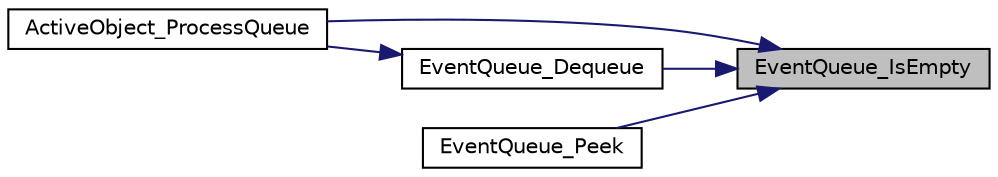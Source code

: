 digraph "EventQueue_IsEmpty"
{
 // LATEX_PDF_SIZE
  edge [fontname="Helvetica",fontsize="10",labelfontname="Helvetica",labelfontsize="10"];
  node [fontname="Helvetica",fontsize="10",shape=record];
  rankdir="RL";
  Node1 [label="EventQueue_IsEmpty",height=0.2,width=0.4,color="black", fillcolor="grey75", style="filled", fontcolor="black",tooltip="Check if the queue is empty."];
  Node1 -> Node2 [dir="back",color="midnightblue",fontsize="10",style="solid",fontname="Helvetica"];
  Node2 [label="ActiveObject_ProcessQueue",height=0.2,width=0.4,color="black", fillcolor="white", style="filled",URL="$active__object_8c.html#a694b95cde0a304a9089bc47deec685be",tooltip="Process the queue of the active object and return an event."];
  Node1 -> Node3 [dir="back",color="midnightblue",fontsize="10",style="solid",fontname="Helvetica"];
  Node3 [label="EventQueue_Dequeue",height=0.2,width=0.4,color="black", fillcolor="white", style="filled",URL="$event__queue_8c.html#a82710df8bc477fb59cc9a5ed76f49b35",tooltip="Dequeue an event from the queue."];
  Node3 -> Node2 [dir="back",color="midnightblue",fontsize="10",style="solid",fontname="Helvetica"];
  Node1 -> Node4 [dir="back",color="midnightblue",fontsize="10",style="solid",fontname="Helvetica"];
  Node4 [label="EventQueue_Peek",height=0.2,width=0.4,color="black", fillcolor="white", style="filled",URL="$event__queue_8c.html#a76a0745d2c02321cbe3ff416c9424562",tooltip="Peek the front event without removing it."];
}
